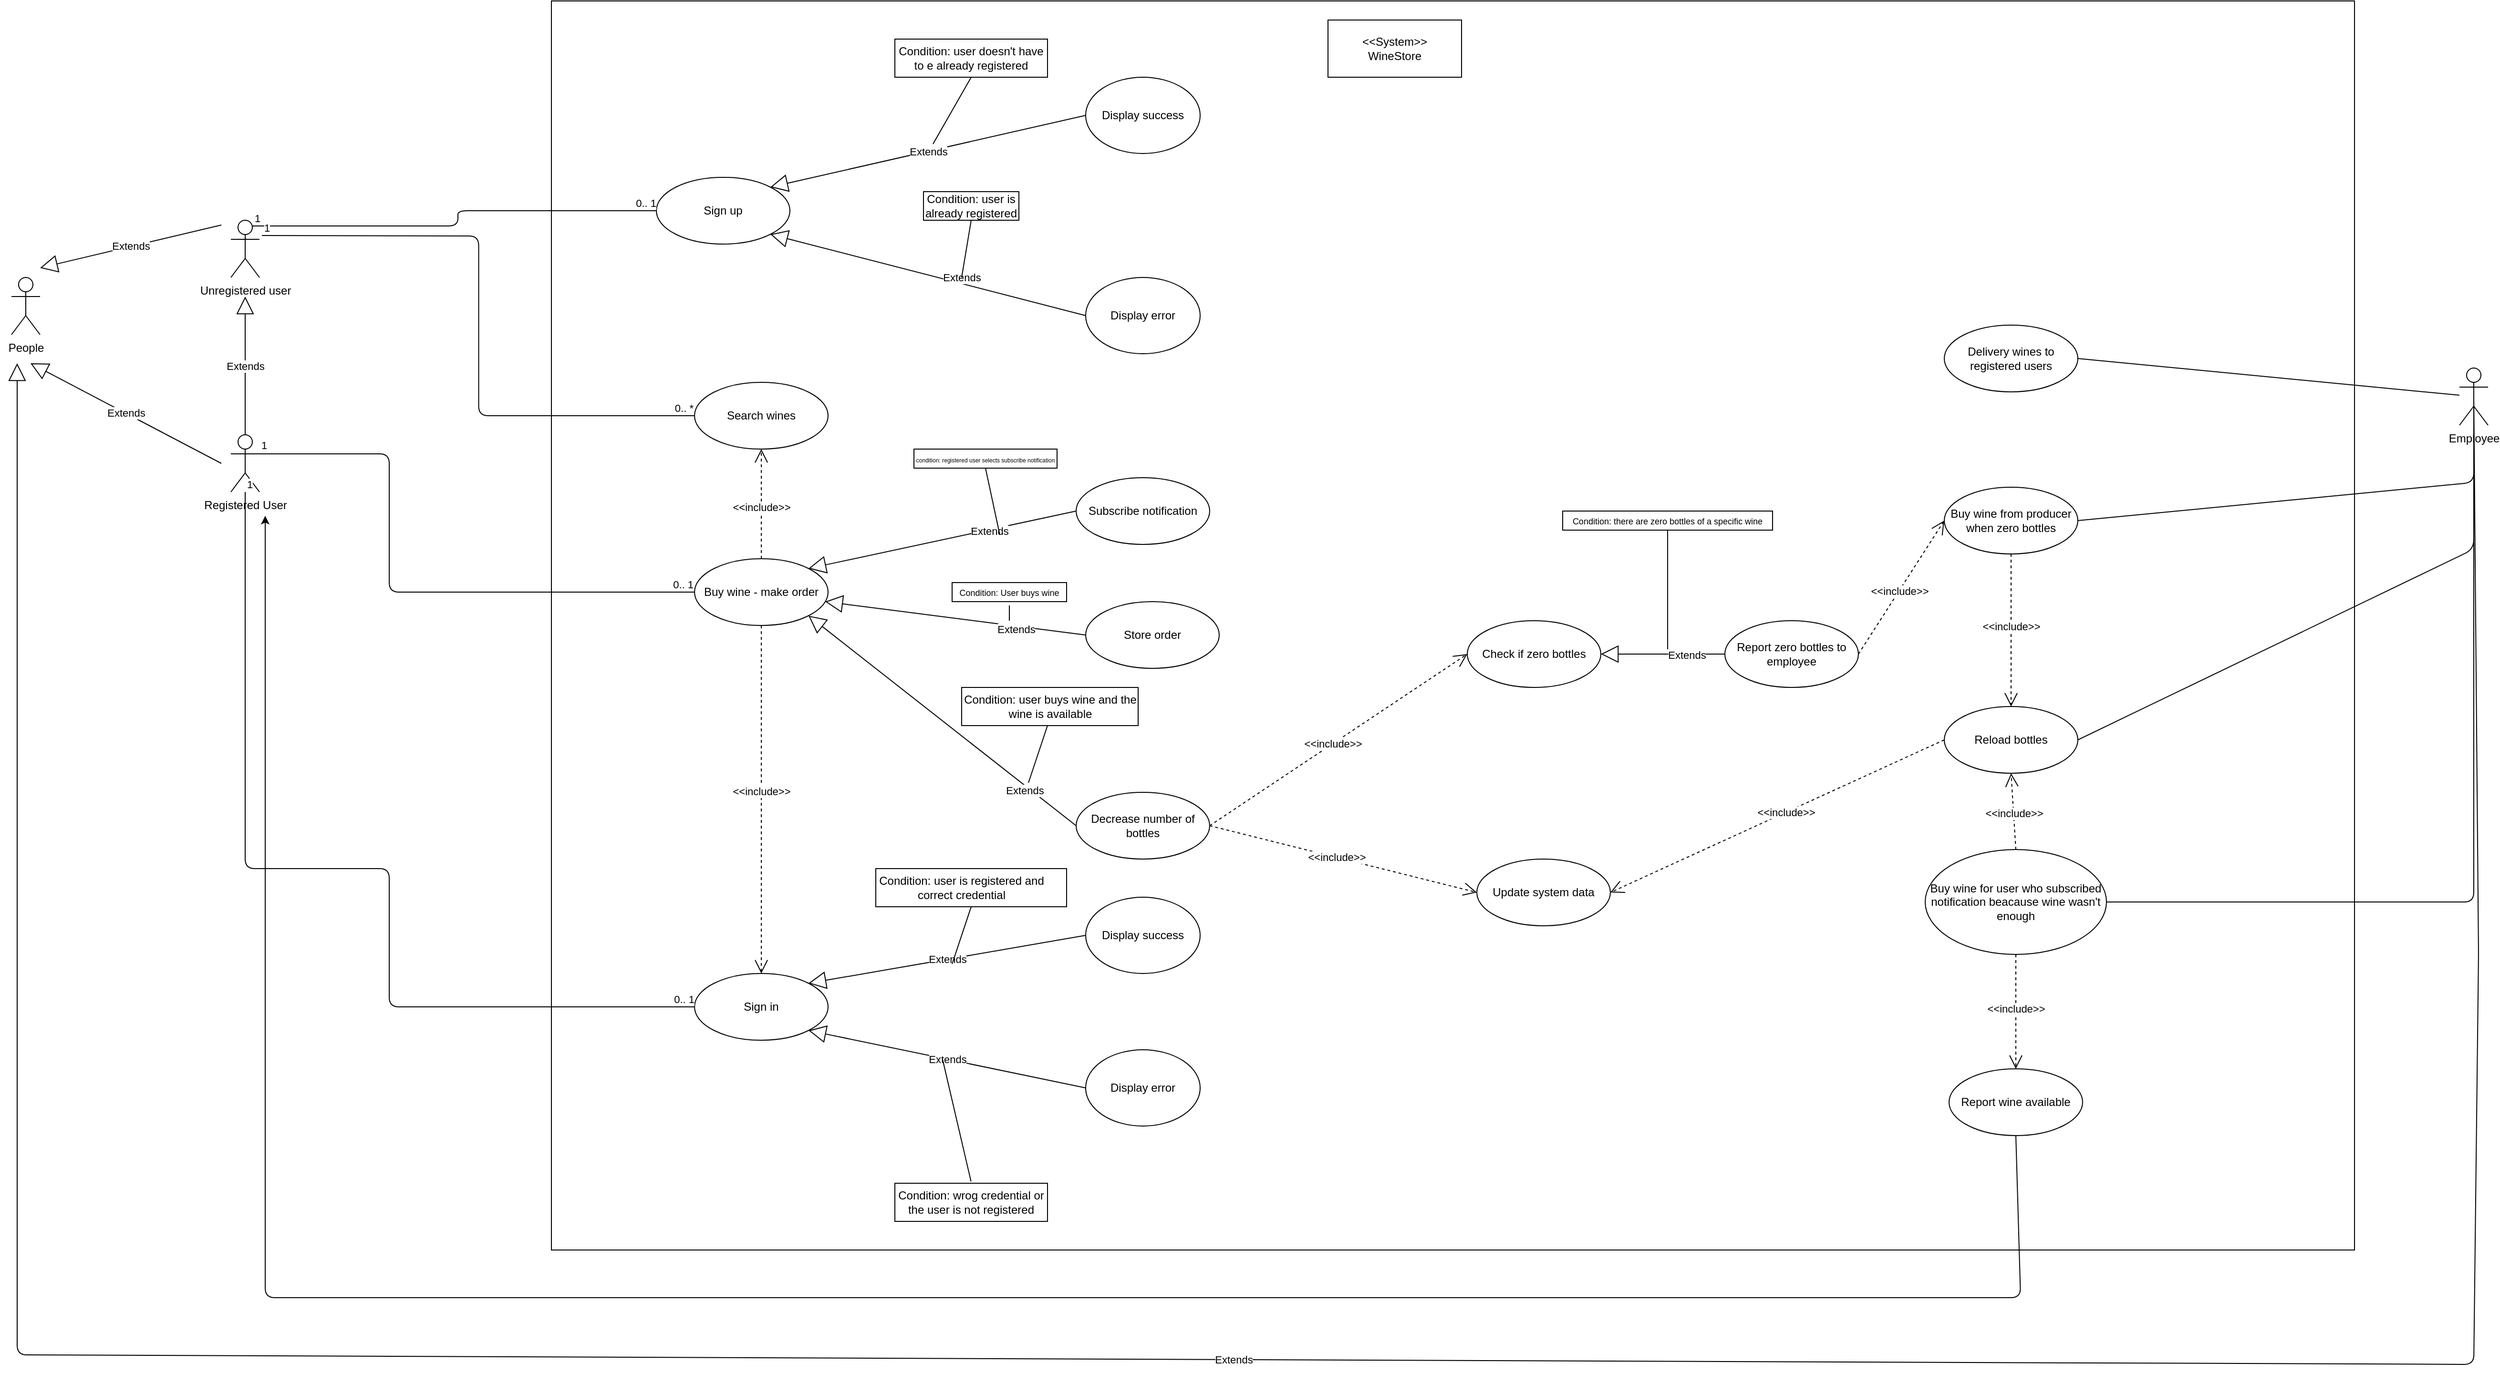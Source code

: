 <mxfile version="13.7.9" type="device"><diagram id="vbmO5Y0yavno8URSKf8f" name="Pagina-1"><mxGraphModel dx="4737" dy="2485" grid="1" gridSize="10" guides="1" tooltips="1" connect="1" arrows="1" fold="1" page="1" pageScale="1" pageWidth="827" pageHeight="1169" math="0" shadow="0"><root><mxCell id="0"/><mxCell id="1" parent="0"/><mxCell id="P7NG-jVuRnm8q1leM_-y-1" value="" style="rounded=0;whiteSpace=wrap;html=1;" parent="1" vertex="1"><mxGeometry x="-200" y="100" width="1890" height="1310" as="geometry"/></mxCell><mxCell id="P7NG-jVuRnm8q1leM_-y-2" value="People&lt;br&gt;" style="shape=umlActor;verticalLabelPosition=bottom;verticalAlign=top;html=1;outlineConnect=0;" parent="1" vertex="1"><mxGeometry x="-766" y="390" width="30" height="60" as="geometry"/></mxCell><mxCell id="P7NG-jVuRnm8q1leM_-y-3" value="Unregistered user" style="shape=umlActor;verticalLabelPosition=bottom;verticalAlign=top;html=1;outlineConnect=0;" parent="1" vertex="1"><mxGeometry x="-536" y="330" width="30" height="60" as="geometry"/></mxCell><mxCell id="P7NG-jVuRnm8q1leM_-y-4" value="Registered User" style="shape=umlActor;verticalLabelPosition=bottom;verticalAlign=top;html=1;outlineConnect=0;" parent="1" vertex="1"><mxGeometry x="-536" y="555" width="30" height="60" as="geometry"/></mxCell><mxCell id="P7NG-jVuRnm8q1leM_-y-5" value="Extends" style="endArrow=block;endSize=16;endFill=0;html=1;exitX=0.5;exitY=0;exitDx=0;exitDy=0;exitPerimeter=0;" parent="1" source="P7NG-jVuRnm8q1leM_-y-4" edge="1"><mxGeometry width="160" relative="1" as="geometry"><mxPoint x="-666" y="530" as="sourcePoint"/><mxPoint x="-521" y="410" as="targetPoint"/></mxGeometry></mxCell><mxCell id="P7NG-jVuRnm8q1leM_-y-6" value="Extends" style="endArrow=block;endSize=16;endFill=0;html=1;exitX=0.5;exitY=0;exitDx=0;exitDy=0;exitPerimeter=0;" parent="1" edge="1"><mxGeometry width="160" relative="1" as="geometry"><mxPoint x="-546" y="585.0" as="sourcePoint"/><mxPoint x="-746" y="480" as="targetPoint"/></mxGeometry></mxCell><mxCell id="P7NG-jVuRnm8q1leM_-y-7" value="Extends" style="endArrow=block;endSize=16;endFill=0;html=1;exitX=0.5;exitY=0;exitDx=0;exitDy=0;exitPerimeter=0;" parent="1" edge="1"><mxGeometry width="160" relative="1" as="geometry"><mxPoint x="-546" y="335.0" as="sourcePoint"/><mxPoint x="-736" y="380" as="targetPoint"/></mxGeometry></mxCell><mxCell id="P7NG-jVuRnm8q1leM_-y-9" value="Employee" style="shape=umlActor;verticalLabelPosition=bottom;verticalAlign=top;html=1;outlineConnect=0;" parent="1" vertex="1"><mxGeometry x="1800" y="485" width="30" height="60" as="geometry"/></mxCell><mxCell id="P7NG-jVuRnm8q1leM_-y-10" value="Extends" style="endArrow=block;endSize=16;endFill=0;html=1;exitX=0.5;exitY=0.5;exitDx=0;exitDy=0;exitPerimeter=0;" parent="1" source="P7NG-jVuRnm8q1leM_-y-9" edge="1"><mxGeometry width="160" relative="1" as="geometry"><mxPoint x="1890" y="470" as="sourcePoint"/><mxPoint x="-760" y="480" as="targetPoint"/><Array as="points"><mxPoint x="1820" y="1100"/><mxPoint x="1815" y="1530"/><mxPoint x="-760" y="1520"/><mxPoint x="-760" y="1110"/></Array></mxGeometry></mxCell><mxCell id="P7NG-jVuRnm8q1leM_-y-13" value="" style="rounded=0;whiteSpace=wrap;html=1;" parent="1" vertex="1"><mxGeometry x="614" y="120" width="140" height="60" as="geometry"/></mxCell><mxCell id="P7NG-jVuRnm8q1leM_-y-14" value="&amp;lt;&amp;lt;System&amp;gt;&amp;gt;&lt;br&gt;WineStore" style="text;html=1;strokeColor=none;fillColor=none;align=center;verticalAlign=middle;whiteSpace=wrap;rounded=0;" parent="1" vertex="1"><mxGeometry x="664" y="140" width="40" height="20" as="geometry"/></mxCell><mxCell id="P7NG-jVuRnm8q1leM_-y-15" value="Sign up" style="ellipse;whiteSpace=wrap;html=1;" parent="1" vertex="1"><mxGeometry x="-90" y="285" width="140" height="70" as="geometry"/></mxCell><mxCell id="P7NG-jVuRnm8q1leM_-y-16" value="Display success" style="ellipse;whiteSpace=wrap;html=1;" parent="1" vertex="1"><mxGeometry x="360" y="180" width="120" height="80" as="geometry"/></mxCell><mxCell id="P7NG-jVuRnm8q1leM_-y-17" value="Display error" style="ellipse;whiteSpace=wrap;html=1;" parent="1" vertex="1"><mxGeometry x="360" y="390" width="120" height="80" as="geometry"/></mxCell><mxCell id="P7NG-jVuRnm8q1leM_-y-20" value="" style="endArrow=none;html=1;edgeStyle=orthogonalEdgeStyle;exitX=0.75;exitY=0.1;exitDx=0;exitDy=0;exitPerimeter=0;entryX=0;entryY=0.5;entryDx=0;entryDy=0;" parent="1" source="P7NG-jVuRnm8q1leM_-y-3" target="P7NG-jVuRnm8q1leM_-y-15" edge="1"><mxGeometry relative="1" as="geometry"><mxPoint x="-330" y="390" as="sourcePoint"/><mxPoint x="-170" y="390" as="targetPoint"/></mxGeometry></mxCell><mxCell id="P7NG-jVuRnm8q1leM_-y-21" value="1" style="edgeLabel;resizable=0;html=1;align=left;verticalAlign=bottom;" parent="P7NG-jVuRnm8q1leM_-y-20" connectable="0" vertex="1"><mxGeometry x="-1" relative="1" as="geometry"/></mxCell><mxCell id="P7NG-jVuRnm8q1leM_-y-22" value="0.. 1" style="edgeLabel;resizable=0;html=1;align=right;verticalAlign=bottom;" parent="P7NG-jVuRnm8q1leM_-y-20" connectable="0" vertex="1"><mxGeometry x="1" relative="1" as="geometry"/></mxCell><mxCell id="P7NG-jVuRnm8q1leM_-y-23" value="Search wines" style="ellipse;whiteSpace=wrap;html=1;" parent="1" vertex="1"><mxGeometry x="-50" y="500" width="140" height="70" as="geometry"/></mxCell><mxCell id="P7NG-jVuRnm8q1leM_-y-24" value="Buy wine - make order" style="ellipse;whiteSpace=wrap;html=1;" parent="1" vertex="1"><mxGeometry x="-50" y="685" width="140" height="70" as="geometry"/></mxCell><mxCell id="P7NG-jVuRnm8q1leM_-y-25" value="Store order" style="ellipse;whiteSpace=wrap;html=1;" parent="1" vertex="1"><mxGeometry x="360" y="730" width="140" height="70" as="geometry"/></mxCell><mxCell id="P7NG-jVuRnm8q1leM_-y-26" value="Subscribe notification" style="ellipse;whiteSpace=wrap;html=1;" parent="1" vertex="1"><mxGeometry x="350" y="600" width="140" height="70" as="geometry"/></mxCell><mxCell id="P7NG-jVuRnm8q1leM_-y-27" value="&amp;lt;&amp;lt;include&amp;gt;&amp;gt;" style="endArrow=open;endSize=12;dashed=1;html=1;entryX=0.5;entryY=1;entryDx=0;entryDy=0;exitX=0.5;exitY=0;exitDx=0;exitDy=0;" parent="1" source="P7NG-jVuRnm8q1leM_-y-24" target="P7NG-jVuRnm8q1leM_-y-23" edge="1"><mxGeometry x="-0.048" width="160" relative="1" as="geometry"><mxPoint x="-10" y="670" as="sourcePoint"/><mxPoint x="-10" y="840" as="targetPoint"/><mxPoint as="offset"/></mxGeometry></mxCell><mxCell id="P7NG-jVuRnm8q1leM_-y-28" value="Extends" style="endArrow=block;endSize=16;endFill=0;html=1;exitX=0;exitY=0.5;exitDx=0;exitDy=0;entryX=1;entryY=0;entryDx=0;entryDy=0;" parent="1" source="P7NG-jVuRnm8q1leM_-y-26" target="P7NG-jVuRnm8q1leM_-y-24" edge="1"><mxGeometry x="-0.349" y="1" width="160" relative="1" as="geometry"><mxPoint x="50" y="750" as="sourcePoint"/><mxPoint x="210" y="750" as="targetPoint"/><mxPoint as="offset"/></mxGeometry></mxCell><mxCell id="P7NG-jVuRnm8q1leM_-y-29" value="Extends" style="endArrow=block;endSize=16;endFill=0;html=1;exitX=0;exitY=0.5;exitDx=0;exitDy=0;" parent="1" source="P7NG-jVuRnm8q1leM_-y-25" edge="1"><mxGeometry x="-0.468" y="3" width="160" relative="1" as="geometry"><mxPoint x="295" y="675" as="sourcePoint"/><mxPoint x="87" y="730" as="targetPoint"/><mxPoint as="offset"/></mxGeometry></mxCell><mxCell id="P7NG-jVuRnm8q1leM_-y-30" value="" style="rounded=0;whiteSpace=wrap;html=1;" parent="1" vertex="1"><mxGeometry x="180" y="570" width="150" height="20" as="geometry"/></mxCell><mxCell id="P7NG-jVuRnm8q1leM_-y-31" value="&lt;div style=&quot;text-align: justify&quot;&gt;&lt;span style=&quot;font-size: 6px&quot;&gt;condition: registered user selects subscribe notification&lt;/span&gt;&lt;/div&gt;" style="text;html=1;strokeColor=none;fillColor=none;align=center;verticalAlign=middle;whiteSpace=wrap;rounded=0;" parent="1" vertex="1"><mxGeometry x="180" y="570" width="150" height="20" as="geometry"/></mxCell><mxCell id="P7NG-jVuRnm8q1leM_-y-32" value="" style="endArrow=none;html=1;entryX=0.5;entryY=1;entryDx=0;entryDy=0;" parent="1" target="P7NG-jVuRnm8q1leM_-y-31" edge="1"><mxGeometry width="50" height="50" relative="1" as="geometry"><mxPoint x="270" y="660" as="sourcePoint"/><mxPoint x="220" y="710" as="targetPoint"/></mxGeometry></mxCell><mxCell id="P7NG-jVuRnm8q1leM_-y-36" value="" style="endArrow=none;html=1;edgeStyle=orthogonalEdgeStyle;exitX=0.75;exitY=0.1;exitDx=0;exitDy=0;exitPerimeter=0;entryX=0;entryY=0.5;entryDx=0;entryDy=0;" parent="1" target="P7NG-jVuRnm8q1leM_-y-23" edge="1"><mxGeometry relative="1" as="geometry"><mxPoint x="-503.5" y="346" as="sourcePoint"/><mxPoint x="-80" y="330" as="targetPoint"/></mxGeometry></mxCell><mxCell id="P7NG-jVuRnm8q1leM_-y-37" value="1" style="edgeLabel;resizable=0;html=1;align=left;verticalAlign=bottom;" parent="P7NG-jVuRnm8q1leM_-y-36" connectable="0" vertex="1"><mxGeometry x="-1" relative="1" as="geometry"/></mxCell><mxCell id="P7NG-jVuRnm8q1leM_-y-38" value="0.. *" style="edgeLabel;resizable=0;html=1;align=right;verticalAlign=bottom;" parent="P7NG-jVuRnm8q1leM_-y-36" connectable="0" vertex="1"><mxGeometry x="1" relative="1" as="geometry"/></mxCell><mxCell id="P7NG-jVuRnm8q1leM_-y-40" value="" style="endArrow=none;html=1;edgeStyle=orthogonalEdgeStyle;exitX=1;exitY=0.333;exitDx=0;exitDy=0;exitPerimeter=0;entryX=0;entryY=0.5;entryDx=0;entryDy=0;" parent="1" source="P7NG-jVuRnm8q1leM_-y-4" target="P7NG-jVuRnm8q1leM_-y-24" edge="1"><mxGeometry relative="1" as="geometry"><mxPoint x="-110" y="680" as="sourcePoint"/><mxPoint x="50" y="680" as="targetPoint"/><Array as="points"><mxPoint x="-370" y="575"/><mxPoint x="-370" y="720"/></Array></mxGeometry></mxCell><mxCell id="P7NG-jVuRnm8q1leM_-y-41" value="1" style="edgeLabel;resizable=0;html=1;align=left;verticalAlign=bottom;" parent="P7NG-jVuRnm8q1leM_-y-40" connectable="0" vertex="1"><mxGeometry x="-1" relative="1" as="geometry"/></mxCell><mxCell id="P7NG-jVuRnm8q1leM_-y-42" value="0.. 1" style="edgeLabel;resizable=0;html=1;align=right;verticalAlign=bottom;" parent="P7NG-jVuRnm8q1leM_-y-40" connectable="0" vertex="1"><mxGeometry x="1" relative="1" as="geometry"/></mxCell><mxCell id="P7NG-jVuRnm8q1leM_-y-46" value="" style="rounded=0;whiteSpace=wrap;html=1;" parent="1" vertex="1"><mxGeometry x="220" y="710" width="120" height="20" as="geometry"/></mxCell><mxCell id="P7NG-jVuRnm8q1leM_-y-47" value="&lt;font style=&quot;font-size: 9px&quot;&gt;Condition: User buys wine&lt;/font&gt;" style="text;html=1;strokeColor=none;fillColor=none;align=center;verticalAlign=middle;whiteSpace=wrap;rounded=0;" parent="1" vertex="1"><mxGeometry x="170" y="710" width="220" height="20" as="geometry"/></mxCell><mxCell id="P7NG-jVuRnm8q1leM_-y-48" value="" style="endArrow=none;html=1;" parent="1" edge="1"><mxGeometry width="50" height="50" relative="1" as="geometry"><mxPoint x="280" y="750" as="sourcePoint"/><mxPoint x="280" y="734" as="targetPoint"/></mxGeometry></mxCell><mxCell id="P7NG-jVuRnm8q1leM_-y-49" value="Decrease number of bottles" style="ellipse;whiteSpace=wrap;html=1;" parent="1" vertex="1"><mxGeometry x="350" y="930" width="140" height="70" as="geometry"/></mxCell><mxCell id="P7NG-jVuRnm8q1leM_-y-50" value="Extends" style="endArrow=block;endSize=16;endFill=0;html=1;exitX=0;exitY=0.5;exitDx=0;exitDy=0;entryX=1;entryY=1;entryDx=0;entryDy=0;" parent="1" source="P7NG-jVuRnm8q1leM_-y-49" target="P7NG-jVuRnm8q1leM_-y-24" edge="1"><mxGeometry x="-0.636" y="4" width="160" relative="1" as="geometry"><mxPoint x="330.0" y="919.5" as="sourcePoint"/><mxPoint x="87.2" y="860.0" as="targetPoint"/><mxPoint as="offset"/></mxGeometry></mxCell><mxCell id="P7NG-jVuRnm8q1leM_-y-54" value="" style="rounded=0;whiteSpace=wrap;html=1;" parent="1" vertex="1"><mxGeometry x="230" y="820" width="185" height="40" as="geometry"/></mxCell><mxCell id="P7NG-jVuRnm8q1leM_-y-55" value="Condition: user buys wine and the wine is available" style="text;html=1;strokeColor=none;fillColor=none;align=center;verticalAlign=middle;whiteSpace=wrap;rounded=0;" parent="1" vertex="1"><mxGeometry x="222.5" y="830" width="200" height="20" as="geometry"/></mxCell><mxCell id="P7NG-jVuRnm8q1leM_-y-57" value="" style="endArrow=none;html=1;" parent="1" edge="1"><mxGeometry width="50" height="50" relative="1" as="geometry"><mxPoint x="300" y="920" as="sourcePoint"/><mxPoint x="320" y="860" as="targetPoint"/></mxGeometry></mxCell><mxCell id="P7NG-jVuRnm8q1leM_-y-58" value="Sign in" style="ellipse;whiteSpace=wrap;html=1;" parent="1" vertex="1"><mxGeometry x="-50" y="1120" width="140" height="70" as="geometry"/></mxCell><mxCell id="P7NG-jVuRnm8q1leM_-y-59" value="Display error" style="ellipse;whiteSpace=wrap;html=1;" parent="1" vertex="1"><mxGeometry x="360" y="1200" width="120" height="80" as="geometry"/></mxCell><mxCell id="P7NG-jVuRnm8q1leM_-y-60" value="Display success" style="ellipse;whiteSpace=wrap;html=1;" parent="1" vertex="1"><mxGeometry x="360" y="1040" width="120" height="80" as="geometry"/></mxCell><mxCell id="P7NG-jVuRnm8q1leM_-y-63" value="&amp;lt;&amp;lt;include&amp;gt;&amp;gt;" style="endArrow=open;endSize=12;dashed=1;html=1;entryX=0.5;entryY=0;entryDx=0;entryDy=0;exitX=0.5;exitY=1;exitDx=0;exitDy=0;" parent="1" source="P7NG-jVuRnm8q1leM_-y-24" target="P7NG-jVuRnm8q1leM_-y-58" edge="1"><mxGeometry x="-0.048" width="160" relative="1" as="geometry"><mxPoint x="30" y="965" as="sourcePoint"/><mxPoint x="30" y="850" as="targetPoint"/><mxPoint as="offset"/></mxGeometry></mxCell><mxCell id="P7NG-jVuRnm8q1leM_-y-64" value="Update system data" style="ellipse;whiteSpace=wrap;html=1;" parent="1" vertex="1"><mxGeometry x="770" y="1000" width="140" height="70" as="geometry"/></mxCell><mxCell id="P7NG-jVuRnm8q1leM_-y-65" value="&amp;lt;&amp;lt;include&amp;gt;&amp;gt;" style="endArrow=open;endSize=12;dashed=1;html=1;entryX=0;entryY=0.5;entryDx=0;entryDy=0;exitX=1;exitY=0.5;exitDx=0;exitDy=0;" parent="1" source="P7NG-jVuRnm8q1leM_-y-49" target="P7NG-jVuRnm8q1leM_-y-64" edge="1"><mxGeometry x="-0.048" width="160" relative="1" as="geometry"><mxPoint x="536.999" y="910.464" as="sourcePoint"/><mxPoint x="827.08" y="860" as="targetPoint"/><mxPoint as="offset"/></mxGeometry></mxCell><mxCell id="P7NG-jVuRnm8q1leM_-y-66" value="Check if zero bottles" style="ellipse;whiteSpace=wrap;html=1;" parent="1" vertex="1"><mxGeometry x="760" y="750" width="140" height="70" as="geometry"/></mxCell><mxCell id="P7NG-jVuRnm8q1leM_-y-68" value="&amp;lt;&amp;lt;include&amp;gt;&amp;gt;" style="endArrow=open;endSize=12;dashed=1;html=1;entryX=0;entryY=0.5;entryDx=0;entryDy=0;exitX=1;exitY=0.5;exitDx=0;exitDy=0;" parent="1" source="P7NG-jVuRnm8q1leM_-y-49" target="P7NG-jVuRnm8q1leM_-y-66" edge="1"><mxGeometry x="-0.048" width="160" relative="1" as="geometry"><mxPoint x="500.0" y="975" as="sourcePoint"/><mxPoint x="770" y="885" as="targetPoint"/><mxPoint as="offset"/></mxGeometry></mxCell><mxCell id="P7NG-jVuRnm8q1leM_-y-69" value="Report zero bottles to employee" style="ellipse;whiteSpace=wrap;html=1;" parent="1" vertex="1"><mxGeometry x="1030" y="750" width="140" height="70" as="geometry"/></mxCell><mxCell id="P7NG-jVuRnm8q1leM_-y-70" value="Extends" style="endArrow=block;endSize=16;endFill=0;html=1;exitX=0;exitY=0.5;exitDx=0;exitDy=0;entryX=1;entryY=0.5;entryDx=0;entryDy=0;" parent="1" source="P7NG-jVuRnm8q1leM_-y-69" target="P7NG-jVuRnm8q1leM_-y-66" edge="1"><mxGeometry x="-0.375" y="1" width="160" relative="1" as="geometry"><mxPoint x="760.0" y="1040" as="sourcePoint"/><mxPoint x="479.497" y="819.749" as="targetPoint"/><mxPoint as="offset"/></mxGeometry></mxCell><mxCell id="P7NG-jVuRnm8q1leM_-y-71" value="" style="rounded=0;whiteSpace=wrap;html=1;" parent="1" vertex="1"><mxGeometry x="860" y="635" width="220" height="20" as="geometry"/></mxCell><mxCell id="P7NG-jVuRnm8q1leM_-y-72" value="&lt;font style=&quot;font-size: 9px&quot;&gt;Condition: there are zero bottles of a specific wine&lt;/font&gt;" style="text;html=1;strokeColor=none;fillColor=none;align=center;verticalAlign=middle;whiteSpace=wrap;rounded=0;" parent="1" vertex="1"><mxGeometry x="780" y="635" width="380" height="20" as="geometry"/></mxCell><mxCell id="P7NG-jVuRnm8q1leM_-y-74" value="Reload bottles" style="ellipse;whiteSpace=wrap;html=1;" parent="1" vertex="1"><mxGeometry x="1260" y="840" width="140" height="70" as="geometry"/></mxCell><mxCell id="P7NG-jVuRnm8q1leM_-y-75" value="Buy wine from producer when zero bottles" style="ellipse;whiteSpace=wrap;html=1;" parent="1" vertex="1"><mxGeometry x="1260" y="610" width="140" height="70" as="geometry"/></mxCell><mxCell id="P7NG-jVuRnm8q1leM_-y-76" value="Report wine available" style="ellipse;whiteSpace=wrap;html=1;" parent="1" vertex="1"><mxGeometry x="1265" y="1220" width="140" height="70" as="geometry"/></mxCell><mxCell id="P7NG-jVuRnm8q1leM_-y-77" value="Delivery wines to registered users" style="ellipse;whiteSpace=wrap;html=1;" parent="1" vertex="1"><mxGeometry x="1260" y="440" width="140" height="70" as="geometry"/></mxCell><mxCell id="P7NG-jVuRnm8q1leM_-y-78" value="" style="endArrow=none;html=1;edgeStyle=orthogonalEdgeStyle;entryX=0;entryY=0.5;entryDx=0;entryDy=0;" parent="1" source="P7NG-jVuRnm8q1leM_-y-4" edge="1"><mxGeometry relative="1" as="geometry"><mxPoint x="-506" y="1010" as="sourcePoint"/><mxPoint x="-50" y="1155" as="targetPoint"/><Array as="points"><mxPoint x="-521" y="1010"/><mxPoint x="-370" y="1010"/><mxPoint x="-370" y="1155"/></Array></mxGeometry></mxCell><mxCell id="P7NG-jVuRnm8q1leM_-y-79" value="1" style="edgeLabel;resizable=0;html=1;align=left;verticalAlign=bottom;" parent="P7NG-jVuRnm8q1leM_-y-78" connectable="0" vertex="1"><mxGeometry x="-1" relative="1" as="geometry"/></mxCell><mxCell id="P7NG-jVuRnm8q1leM_-y-80" value="0.. 1" style="edgeLabel;resizable=0;html=1;align=right;verticalAlign=bottom;" parent="P7NG-jVuRnm8q1leM_-y-78" connectable="0" vertex="1"><mxGeometry x="1" relative="1" as="geometry"/></mxCell><mxCell id="P7NG-jVuRnm8q1leM_-y-81" value="" style="endArrow=none;html=1;exitX=1;exitY=0.5;exitDx=0;exitDy=0;" parent="1" source="P7NG-jVuRnm8q1leM_-y-77" target="P7NG-jVuRnm8q1leM_-y-9" edge="1"><mxGeometry width="50" height="50" relative="1" as="geometry"><mxPoint x="1440" y="540" as="sourcePoint"/><mxPoint x="1490" y="490" as="targetPoint"/></mxGeometry></mxCell><mxCell id="P7NG-jVuRnm8q1leM_-y-83" value="&amp;lt;&amp;lt;include&amp;gt;&amp;gt;" style="endArrow=open;endSize=12;dashed=1;html=1;entryX=1;entryY=0.5;entryDx=0;entryDy=0;exitX=0;exitY=0.5;exitDx=0;exitDy=0;" parent="1" source="P7NG-jVuRnm8q1leM_-y-74" target="P7NG-jVuRnm8q1leM_-y-64" edge="1"><mxGeometry x="-0.048" width="160" relative="1" as="geometry"><mxPoint x="930" y="820" as="sourcePoint"/><mxPoint x="1200" y="730" as="targetPoint"/><mxPoint as="offset"/></mxGeometry></mxCell><mxCell id="P7NG-jVuRnm8q1leM_-y-84" value="" style="endArrow=none;html=1;exitX=1;exitY=0.5;exitDx=0;exitDy=0;entryX=0.5;entryY=0.5;entryDx=0;entryDy=0;entryPerimeter=0;" parent="1" source="P7NG-jVuRnm8q1leM_-y-74" target="P7NG-jVuRnm8q1leM_-y-9" edge="1"><mxGeometry width="50" height="50" relative="1" as="geometry"><mxPoint x="1350.0" y="684.17" as="sourcePoint"/><mxPoint x="1770" y="684.17" as="targetPoint"/><Array as="points"><mxPoint x="1815" y="675"/></Array></mxGeometry></mxCell><mxCell id="P7NG-jVuRnm8q1leM_-y-85" value="" style="endArrow=none;html=1;exitX=1;exitY=0.5;exitDx=0;exitDy=0;" parent="1" source="P7NG-jVuRnm8q1leM_-y-75" target="P7NG-jVuRnm8q1leM_-y-9" edge="1"><mxGeometry width="50" height="50" relative="1" as="geometry"><mxPoint x="1380.0" y="915" as="sourcePoint"/><mxPoint x="1815" y="755" as="targetPoint"/><Array as="points"><mxPoint x="1815" y="605"/></Array></mxGeometry></mxCell><mxCell id="P7NG-jVuRnm8q1leM_-y-87" value="Buy wine for user who subscribed notification beacause wine wasn't enough" style="ellipse;whiteSpace=wrap;html=1;" parent="1" vertex="1"><mxGeometry x="1240" y="990" width="190" height="110" as="geometry"/></mxCell><mxCell id="P7NG-jVuRnm8q1leM_-y-88" value="" style="endArrow=none;html=1;exitX=1;exitY=0.5;exitDx=0;exitDy=0;entryX=0.5;entryY=0.5;entryDx=0;entryDy=0;entryPerimeter=0;" parent="1" source="P7NG-jVuRnm8q1leM_-y-87" target="P7NG-jVuRnm8q1leM_-y-9" edge="1"><mxGeometry width="50" height="50" relative="1" as="geometry"><mxPoint x="1381.0" y="815" as="sourcePoint"/><mxPoint x="1816" y="655" as="targetPoint"/><Array as="points"><mxPoint x="1815" y="1045"/></Array></mxGeometry></mxCell><mxCell id="P7NG-jVuRnm8q1leM_-y-89" value="" style="endArrow=classic;html=1;exitX=0.5;exitY=1;exitDx=0;exitDy=0;" parent="1" source="P7NG-jVuRnm8q1leM_-y-76" edge="1"><mxGeometry width="50" height="50" relative="1" as="geometry"><mxPoint x="-280" y="840" as="sourcePoint"/><mxPoint x="-500" y="640" as="targetPoint"/><Array as="points"><mxPoint x="1340" y="1460"/><mxPoint x="-500" y="1460"/></Array></mxGeometry></mxCell><mxCell id="P7NG-jVuRnm8q1leM_-y-90" value="&amp;lt;&amp;lt;include&amp;gt;&amp;gt;" style="endArrow=open;endSize=12;dashed=1;html=1;entryX=0;entryY=0.5;entryDx=0;entryDy=0;exitX=1;exitY=0.5;exitDx=0;exitDy=0;" parent="1" source="P7NG-jVuRnm8q1leM_-y-69" target="P7NG-jVuRnm8q1leM_-y-75" edge="1"><mxGeometry x="-0.048" width="160" relative="1" as="geometry"><mxPoint x="970" y="1010" as="sourcePoint"/><mxPoint x="1240" y="920" as="targetPoint"/><mxPoint as="offset"/></mxGeometry></mxCell><mxCell id="P7NG-jVuRnm8q1leM_-y-91" value="&amp;lt;&amp;lt;include&amp;gt;&amp;gt;" style="endArrow=open;endSize=12;dashed=1;html=1;entryX=0.5;entryY=0;entryDx=0;entryDy=0;exitX=0.5;exitY=1;exitDx=0;exitDy=0;" parent="1" source="P7NG-jVuRnm8q1leM_-y-75" target="P7NG-jVuRnm8q1leM_-y-74" edge="1"><mxGeometry x="-0.048" width="160" relative="1" as="geometry"><mxPoint x="1300" y="785" as="sourcePoint"/><mxPoint x="1640.0" y="655" as="targetPoint"/><mxPoint as="offset"/></mxGeometry></mxCell><mxCell id="P7NG-jVuRnm8q1leM_-y-92" value="&amp;lt;&amp;lt;include&amp;gt;&amp;gt;" style="endArrow=open;endSize=12;dashed=1;html=1;entryX=0.5;entryY=1;entryDx=0;entryDy=0;exitX=0.5;exitY=0;exitDx=0;exitDy=0;" parent="1" source="P7NG-jVuRnm8q1leM_-y-87" target="P7NG-jVuRnm8q1leM_-y-74" edge="1"><mxGeometry x="-0.048" width="160" relative="1" as="geometry"><mxPoint x="1510" y="990" as="sourcePoint"/><mxPoint x="1530" y="1190" as="targetPoint"/><mxPoint as="offset"/></mxGeometry></mxCell><mxCell id="P7NG-jVuRnm8q1leM_-y-94" value="&amp;lt;&amp;lt;include&amp;gt;&amp;gt;" style="endArrow=open;endSize=12;dashed=1;html=1;exitX=0.5;exitY=1;exitDx=0;exitDy=0;" parent="1" source="P7NG-jVuRnm8q1leM_-y-87" target="P7NG-jVuRnm8q1leM_-y-76" edge="1"><mxGeometry x="-0.048" width="160" relative="1" as="geometry"><mxPoint x="1475" y="1220" as="sourcePoint"/><mxPoint x="1470" y="1140" as="targetPoint"/><mxPoint as="offset"/></mxGeometry></mxCell><mxCell id="PHzigLukMjWP6cMh0yvJ-2" value="Extends" style="endArrow=block;endSize=16;endFill=0;html=1;entryX=1;entryY=0;entryDx=0;entryDy=0;exitX=0;exitY=0.5;exitDx=0;exitDy=0;" edge="1" parent="1" source="P7NG-jVuRnm8q1leM_-y-16" target="P7NG-jVuRnm8q1leM_-y-15"><mxGeometry width="160" relative="1" as="geometry"><mxPoint x="130" y="270" as="sourcePoint"/><mxPoint x="290" y="270" as="targetPoint"/></mxGeometry></mxCell><mxCell id="PHzigLukMjWP6cMh0yvJ-3" value="" style="rounded=0;whiteSpace=wrap;html=1;" vertex="1" parent="1"><mxGeometry x="160" y="140" width="160" height="40" as="geometry"/></mxCell><mxCell id="PHzigLukMjWP6cMh0yvJ-4" value="Condition: user doesn't have to e already registered" style="text;html=1;strokeColor=none;fillColor=none;align=center;verticalAlign=middle;whiteSpace=wrap;rounded=0;" vertex="1" parent="1"><mxGeometry x="160" y="150" width="160" height="20" as="geometry"/></mxCell><mxCell id="PHzigLukMjWP6cMh0yvJ-5" value="" style="endArrow=none;html=1;entryX=0.5;entryY=1;entryDx=0;entryDy=0;" edge="1" parent="1" target="PHzigLukMjWP6cMh0yvJ-3"><mxGeometry width="50" height="50" relative="1" as="geometry"><mxPoint x="200" y="250" as="sourcePoint"/><mxPoint x="300" y="160" as="targetPoint"/></mxGeometry></mxCell><mxCell id="PHzigLukMjWP6cMh0yvJ-6" value="Extends" style="endArrow=block;endSize=16;endFill=0;html=1;entryX=1;entryY=1;entryDx=0;entryDy=0;exitX=0;exitY=0.5;exitDx=0;exitDy=0;" edge="1" parent="1" source="P7NG-jVuRnm8q1leM_-y-17" target="P7NG-jVuRnm8q1leM_-y-15"><mxGeometry x="-0.204" y="-6" width="160" relative="1" as="geometry"><mxPoint x="405.25" y="300" as="sourcePoint"/><mxPoint x="74.747" y="375.251" as="targetPoint"/><mxPoint as="offset"/></mxGeometry></mxCell><mxCell id="PHzigLukMjWP6cMh0yvJ-7" value="Condition: user is already registered" style="rounded=0;whiteSpace=wrap;html=1;" vertex="1" parent="1"><mxGeometry x="190" y="300" width="100" height="30" as="geometry"/></mxCell><mxCell id="PHzigLukMjWP6cMh0yvJ-8" value="" style="endArrow=none;html=1;entryX=0.5;entryY=1;entryDx=0;entryDy=0;" edge="1" parent="1" target="PHzigLukMjWP6cMh0yvJ-7"><mxGeometry width="50" height="50" relative="1" as="geometry"><mxPoint x="230" y="390" as="sourcePoint"/><mxPoint x="310" y="310" as="targetPoint"/></mxGeometry></mxCell><mxCell id="PHzigLukMjWP6cMh0yvJ-9" value="Extends" style="endArrow=block;endSize=16;endFill=0;html=1;entryX=1;entryY=0;entryDx=0;entryDy=0;exitX=0;exitY=0.5;exitDx=0;exitDy=0;" edge="1" parent="1" source="P7NG-jVuRnm8q1leM_-y-60" target="P7NG-jVuRnm8q1leM_-y-58"><mxGeometry width="160" relative="1" as="geometry"><mxPoint x="170" y="1110" as="sourcePoint"/><mxPoint x="330" y="1110" as="targetPoint"/></mxGeometry></mxCell><mxCell id="PHzigLukMjWP6cMh0yvJ-10" value="Extends" style="endArrow=block;endSize=16;endFill=0;html=1;entryX=1;entryY=1;entryDx=0;entryDy=0;exitX=0;exitY=0.5;exitDx=0;exitDy=0;" edge="1" parent="1" source="P7NG-jVuRnm8q1leM_-y-59" target="P7NG-jVuRnm8q1leM_-y-58"><mxGeometry width="160" relative="1" as="geometry"><mxPoint x="370.0" y="1180" as="sourcePoint"/><mxPoint x="79.919" y="1230.464" as="targetPoint"/></mxGeometry></mxCell><mxCell id="PHzigLukMjWP6cMh0yvJ-11" value="" style="rounded=0;whiteSpace=wrap;html=1;" vertex="1" parent="1"><mxGeometry x="160" y="1340" width="160" height="40" as="geometry"/></mxCell><mxCell id="PHzigLukMjWP6cMh0yvJ-12" value="Condition: wrog credential or the user is not registered" style="text;html=1;strokeColor=none;fillColor=none;align=center;verticalAlign=middle;whiteSpace=wrap;rounded=0;" vertex="1" parent="1"><mxGeometry x="155" y="1350" width="170" height="20" as="geometry"/></mxCell><mxCell id="PHzigLukMjWP6cMh0yvJ-13" value="" style="endArrow=none;html=1;exitX=0.499;exitY=-0.595;exitDx=0;exitDy=0;exitPerimeter=0;" edge="1" parent="1" source="PHzigLukMjWP6cMh0yvJ-12"><mxGeometry width="50" height="50" relative="1" as="geometry"><mxPoint x="170" y="1490" as="sourcePoint"/><mxPoint x="210" y="1210" as="targetPoint"/></mxGeometry></mxCell><mxCell id="PHzigLukMjWP6cMh0yvJ-14" value="" style="rounded=0;whiteSpace=wrap;html=1;" vertex="1" parent="1"><mxGeometry x="140" y="1010" width="200" height="40" as="geometry"/></mxCell><mxCell id="PHzigLukMjWP6cMh0yvJ-15" value="Condition: user is registered and correct credential" style="text;html=1;strokeColor=none;fillColor=none;align=center;verticalAlign=middle;whiteSpace=wrap;rounded=0;" vertex="1" parent="1"><mxGeometry x="135" y="1020" width="190" height="20" as="geometry"/></mxCell><mxCell id="PHzigLukMjWP6cMh0yvJ-16" value="" style="endArrow=none;html=1;entryX=0.5;entryY=1;entryDx=0;entryDy=0;" edge="1" parent="1" target="PHzigLukMjWP6cMh0yvJ-14"><mxGeometry width="50" height="50" relative="1" as="geometry"><mxPoint x="220" y="1110" as="sourcePoint"/><mxPoint x="250" y="1120" as="targetPoint"/></mxGeometry></mxCell><mxCell id="PHzigLukMjWP6cMh0yvJ-17" value="" style="endArrow=none;html=1;entryX=0.5;entryY=1;entryDx=0;entryDy=0;" edge="1" parent="1" target="P7NG-jVuRnm8q1leM_-y-72"><mxGeometry width="50" height="50" relative="1" as="geometry"><mxPoint x="970" y="780" as="sourcePoint"/><mxPoint x="910" y="950" as="targetPoint"/></mxGeometry></mxCell></root></mxGraphModel></diagram></mxfile>